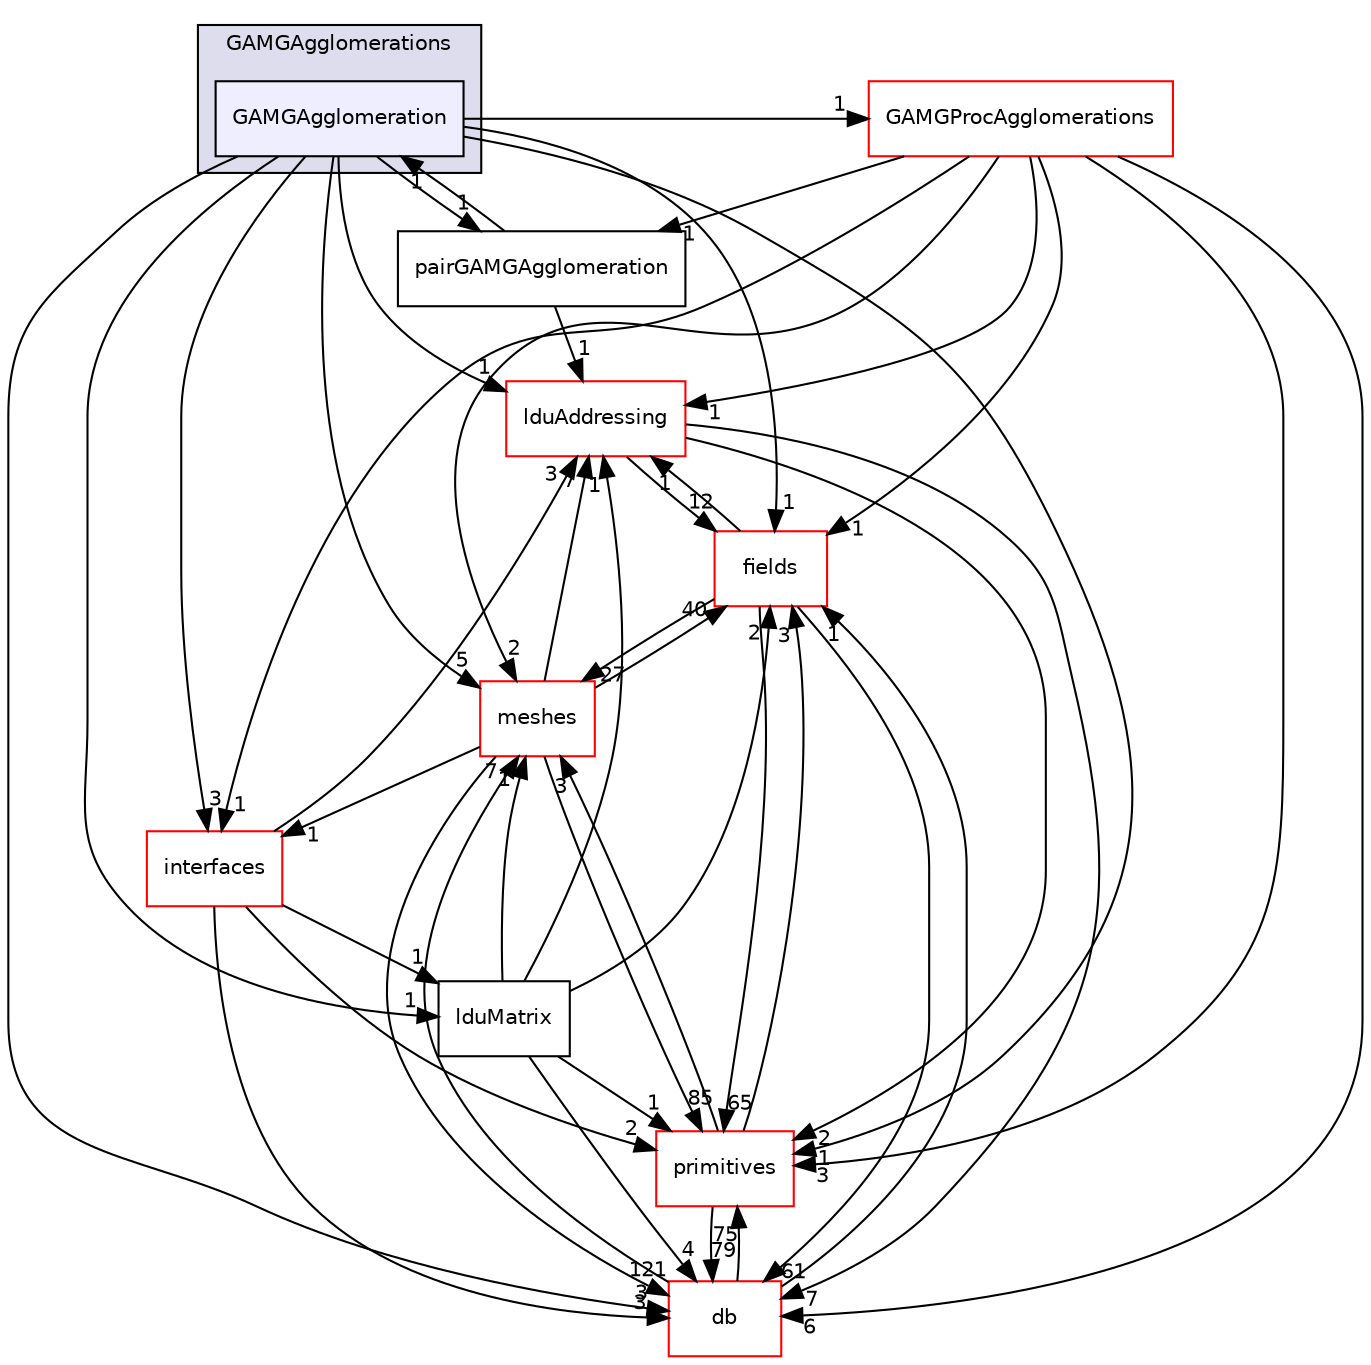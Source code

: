 digraph "src/OpenFOAM/matrices/lduMatrix/solvers/GAMG/GAMGAgglomerations/GAMGAgglomeration" {
  bgcolor=transparent;
  compound=true
  node [ fontsize="10", fontname="Helvetica"];
  edge [ labelfontsize="10", labelfontname="Helvetica"];
  subgraph clusterdir_a924fc5b9b02d4bfaf9b6fb6bcc671ab {
    graph [ bgcolor="#ddddee", pencolor="black", label="GAMGAgglomerations" fontname="Helvetica", fontsize="10", URL="dir_a924fc5b9b02d4bfaf9b6fb6bcc671ab.html"]
  dir_b5599fb2c4dec7f26687217d7b2b7eda [shape=box, label="GAMGAgglomeration", style="filled", fillcolor="#eeeeff", pencolor="black", URL="dir_b5599fb2c4dec7f26687217d7b2b7eda.html"];
  }
  dir_8b3998cc144f2a2919dd0749e30e9bc3 [shape=box label="pairGAMGAgglomeration" URL="dir_8b3998cc144f2a2919dd0749e30e9bc3.html"];
  dir_962442b8f989d5529fab5e0f0e4ffb74 [shape=box label="fields" color="red" URL="dir_962442b8f989d5529fab5e0f0e4ffb74.html"];
  dir_aa2423979fb45fc41c393a5db370ab21 [shape=box label="meshes" color="red" URL="dir_aa2423979fb45fc41c393a5db370ab21.html"];
  dir_354e0e3f4a321ccc8878de612aa38840 [shape=box label="interfaces" color="red" URL="dir_354e0e3f4a321ccc8878de612aa38840.html"];
  dir_63c634f7a7cfd679ac26c67fb30fc32f [shape=box label="db" color="red" URL="dir_63c634f7a7cfd679ac26c67fb30fc32f.html"];
  dir_12547202c65033a69d4e18947f2fbe2a [shape=box label="lduAddressing" color="red" URL="dir_12547202c65033a69d4e18947f2fbe2a.html"];
  dir_e29b5ea92f1450a27f449a4b2bdeb476 [shape=box label="GAMGProcAgglomerations" color="red" URL="dir_e29b5ea92f1450a27f449a4b2bdeb476.html"];
  dir_3e50f45338116b169052b428016851aa [shape=box label="primitives" color="red" URL="dir_3e50f45338116b169052b428016851aa.html"];
  dir_1ce70feb2b06c30ebd4091245573b99e [shape=box label="lduMatrix" URL="dir_1ce70feb2b06c30ebd4091245573b99e.html"];
  dir_8b3998cc144f2a2919dd0749e30e9bc3->dir_b5599fb2c4dec7f26687217d7b2b7eda [headlabel="1", labeldistance=1.5 headhref="dir_002213_002212.html"];
  dir_8b3998cc144f2a2919dd0749e30e9bc3->dir_12547202c65033a69d4e18947f2fbe2a [headlabel="1", labeldistance=1.5 headhref="dir_002213_002171.html"];
  dir_962442b8f989d5529fab5e0f0e4ffb74->dir_aa2423979fb45fc41c393a5db370ab21 [headlabel="27", labeldistance=1.5 headhref="dir_002052_002257.html"];
  dir_962442b8f989d5529fab5e0f0e4ffb74->dir_63c634f7a7cfd679ac26c67fb30fc32f [headlabel="61", labeldistance=1.5 headhref="dir_002052_001983.html"];
  dir_962442b8f989d5529fab5e0f0e4ffb74->dir_12547202c65033a69d4e18947f2fbe2a [headlabel="1", labeldistance=1.5 headhref="dir_002052_002171.html"];
  dir_962442b8f989d5529fab5e0f0e4ffb74->dir_3e50f45338116b169052b428016851aa [headlabel="65", labeldistance=1.5 headhref="dir_002052_002355.html"];
  dir_aa2423979fb45fc41c393a5db370ab21->dir_962442b8f989d5529fab5e0f0e4ffb74 [headlabel="40", labeldistance=1.5 headhref="dir_002257_002052.html"];
  dir_aa2423979fb45fc41c393a5db370ab21->dir_354e0e3f4a321ccc8878de612aa38840 [headlabel="1", labeldistance=1.5 headhref="dir_002257_002226.html"];
  dir_aa2423979fb45fc41c393a5db370ab21->dir_63c634f7a7cfd679ac26c67fb30fc32f [headlabel="121", labeldistance=1.5 headhref="dir_002257_001983.html"];
  dir_aa2423979fb45fc41c393a5db370ab21->dir_12547202c65033a69d4e18947f2fbe2a [headlabel="7", labeldistance=1.5 headhref="dir_002257_002171.html"];
  dir_aa2423979fb45fc41c393a5db370ab21->dir_3e50f45338116b169052b428016851aa [headlabel="85", labeldistance=1.5 headhref="dir_002257_002355.html"];
  dir_b5599fb2c4dec7f26687217d7b2b7eda->dir_8b3998cc144f2a2919dd0749e30e9bc3 [headlabel="1", labeldistance=1.5 headhref="dir_002212_002213.html"];
  dir_b5599fb2c4dec7f26687217d7b2b7eda->dir_962442b8f989d5529fab5e0f0e4ffb74 [headlabel="1", labeldistance=1.5 headhref="dir_002212_002052.html"];
  dir_b5599fb2c4dec7f26687217d7b2b7eda->dir_aa2423979fb45fc41c393a5db370ab21 [headlabel="5", labeldistance=1.5 headhref="dir_002212_002257.html"];
  dir_b5599fb2c4dec7f26687217d7b2b7eda->dir_354e0e3f4a321ccc8878de612aa38840 [headlabel="3", labeldistance=1.5 headhref="dir_002212_002226.html"];
  dir_b5599fb2c4dec7f26687217d7b2b7eda->dir_63c634f7a7cfd679ac26c67fb30fc32f [headlabel="3", labeldistance=1.5 headhref="dir_002212_001983.html"];
  dir_b5599fb2c4dec7f26687217d7b2b7eda->dir_12547202c65033a69d4e18947f2fbe2a [headlabel="1", labeldistance=1.5 headhref="dir_002212_002171.html"];
  dir_b5599fb2c4dec7f26687217d7b2b7eda->dir_e29b5ea92f1450a27f449a4b2bdeb476 [headlabel="1", labeldistance=1.5 headhref="dir_002212_002214.html"];
  dir_b5599fb2c4dec7f26687217d7b2b7eda->dir_3e50f45338116b169052b428016851aa [headlabel="1", labeldistance=1.5 headhref="dir_002212_002355.html"];
  dir_b5599fb2c4dec7f26687217d7b2b7eda->dir_1ce70feb2b06c30ebd4091245573b99e [headlabel="1", labeldistance=1.5 headhref="dir_002212_002181.html"];
  dir_354e0e3f4a321ccc8878de612aa38840->dir_63c634f7a7cfd679ac26c67fb30fc32f [headlabel="3", labeldistance=1.5 headhref="dir_002226_001983.html"];
  dir_354e0e3f4a321ccc8878de612aa38840->dir_12547202c65033a69d4e18947f2fbe2a [headlabel="3", labeldistance=1.5 headhref="dir_002226_002171.html"];
  dir_354e0e3f4a321ccc8878de612aa38840->dir_3e50f45338116b169052b428016851aa [headlabel="2", labeldistance=1.5 headhref="dir_002226_002355.html"];
  dir_354e0e3f4a321ccc8878de612aa38840->dir_1ce70feb2b06c30ebd4091245573b99e [headlabel="1", labeldistance=1.5 headhref="dir_002226_002181.html"];
  dir_63c634f7a7cfd679ac26c67fb30fc32f->dir_962442b8f989d5529fab5e0f0e4ffb74 [headlabel="1", labeldistance=1.5 headhref="dir_001983_002052.html"];
  dir_63c634f7a7cfd679ac26c67fb30fc32f->dir_aa2423979fb45fc41c393a5db370ab21 [headlabel="7", labeldistance=1.5 headhref="dir_001983_002257.html"];
  dir_63c634f7a7cfd679ac26c67fb30fc32f->dir_3e50f45338116b169052b428016851aa [headlabel="75", labeldistance=1.5 headhref="dir_001983_002355.html"];
  dir_12547202c65033a69d4e18947f2fbe2a->dir_962442b8f989d5529fab5e0f0e4ffb74 [headlabel="12", labeldistance=1.5 headhref="dir_002171_002052.html"];
  dir_12547202c65033a69d4e18947f2fbe2a->dir_63c634f7a7cfd679ac26c67fb30fc32f [headlabel="7", labeldistance=1.5 headhref="dir_002171_001983.html"];
  dir_12547202c65033a69d4e18947f2fbe2a->dir_3e50f45338116b169052b428016851aa [headlabel="2", labeldistance=1.5 headhref="dir_002171_002355.html"];
  dir_e29b5ea92f1450a27f449a4b2bdeb476->dir_8b3998cc144f2a2919dd0749e30e9bc3 [headlabel="1", labeldistance=1.5 headhref="dir_002214_002213.html"];
  dir_e29b5ea92f1450a27f449a4b2bdeb476->dir_962442b8f989d5529fab5e0f0e4ffb74 [headlabel="1", labeldistance=1.5 headhref="dir_002214_002052.html"];
  dir_e29b5ea92f1450a27f449a4b2bdeb476->dir_aa2423979fb45fc41c393a5db370ab21 [headlabel="2", labeldistance=1.5 headhref="dir_002214_002257.html"];
  dir_e29b5ea92f1450a27f449a4b2bdeb476->dir_354e0e3f4a321ccc8878de612aa38840 [headlabel="1", labeldistance=1.5 headhref="dir_002214_002226.html"];
  dir_e29b5ea92f1450a27f449a4b2bdeb476->dir_63c634f7a7cfd679ac26c67fb30fc32f [headlabel="6", labeldistance=1.5 headhref="dir_002214_001983.html"];
  dir_e29b5ea92f1450a27f449a4b2bdeb476->dir_12547202c65033a69d4e18947f2fbe2a [headlabel="1", labeldistance=1.5 headhref="dir_002214_002171.html"];
  dir_e29b5ea92f1450a27f449a4b2bdeb476->dir_3e50f45338116b169052b428016851aa [headlabel="3", labeldistance=1.5 headhref="dir_002214_002355.html"];
  dir_3e50f45338116b169052b428016851aa->dir_962442b8f989d5529fab5e0f0e4ffb74 [headlabel="3", labeldistance=1.5 headhref="dir_002355_002052.html"];
  dir_3e50f45338116b169052b428016851aa->dir_aa2423979fb45fc41c393a5db370ab21 [headlabel="3", labeldistance=1.5 headhref="dir_002355_002257.html"];
  dir_3e50f45338116b169052b428016851aa->dir_63c634f7a7cfd679ac26c67fb30fc32f [headlabel="79", labeldistance=1.5 headhref="dir_002355_001983.html"];
  dir_1ce70feb2b06c30ebd4091245573b99e->dir_962442b8f989d5529fab5e0f0e4ffb74 [headlabel="2", labeldistance=1.5 headhref="dir_002181_002052.html"];
  dir_1ce70feb2b06c30ebd4091245573b99e->dir_aa2423979fb45fc41c393a5db370ab21 [headlabel="1", labeldistance=1.5 headhref="dir_002181_002257.html"];
  dir_1ce70feb2b06c30ebd4091245573b99e->dir_63c634f7a7cfd679ac26c67fb30fc32f [headlabel="4", labeldistance=1.5 headhref="dir_002181_001983.html"];
  dir_1ce70feb2b06c30ebd4091245573b99e->dir_12547202c65033a69d4e18947f2fbe2a [headlabel="1", labeldistance=1.5 headhref="dir_002181_002171.html"];
  dir_1ce70feb2b06c30ebd4091245573b99e->dir_3e50f45338116b169052b428016851aa [headlabel="1", labeldistance=1.5 headhref="dir_002181_002355.html"];
}
